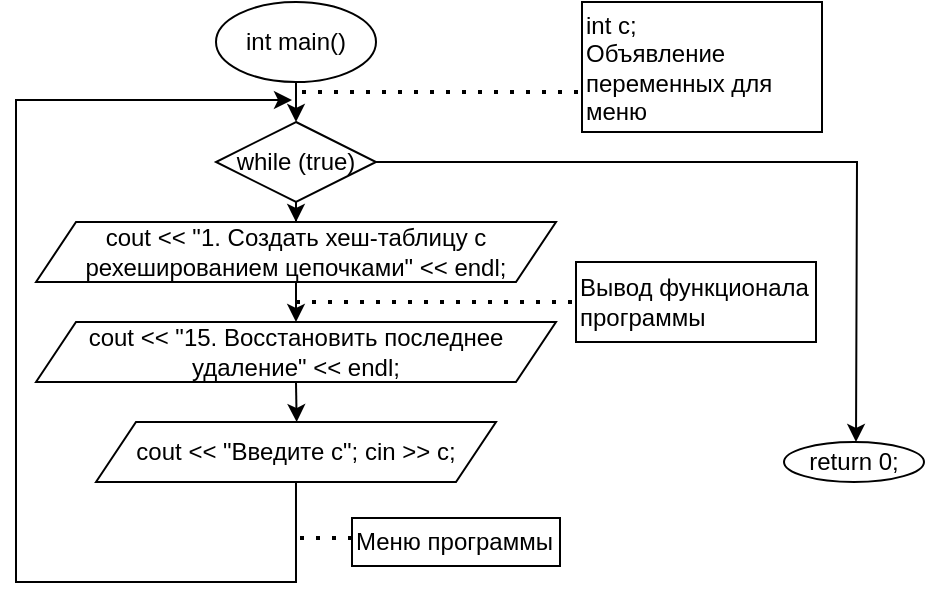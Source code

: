 <mxfile version="20.8.16" type="device"><diagram name="Страница 1" id="yU69UJX1_wkyfHhwsaMb"><mxGraphModel dx="712" dy="828" grid="1" gridSize="10" guides="1" tooltips="1" connect="1" arrows="1" fold="1" page="1" pageScale="1" pageWidth="827" pageHeight="1169" math="0" shadow="0"><root><mxCell id="0"/><mxCell id="1" parent="0"/><mxCell id="1Lk292pQ7MaShAJybtcT-2" style="edgeStyle=orthogonalEdgeStyle;rounded=0;orthogonalLoop=1;jettySize=auto;html=1;exitX=0.5;exitY=1;exitDx=0;exitDy=0;" edge="1" parent="1" source="1Lk292pQ7MaShAJybtcT-1"><mxGeometry relative="1" as="geometry"><mxPoint x="320" y="140" as="targetPoint"/></mxGeometry></mxCell><mxCell id="1Lk292pQ7MaShAJybtcT-1" value="int main()" style="ellipse;whiteSpace=wrap;html=1;" vertex="1" parent="1"><mxGeometry x="280" y="80" width="80" height="40" as="geometry"/></mxCell><mxCell id="1Lk292pQ7MaShAJybtcT-9" style="edgeStyle=orthogonalEdgeStyle;rounded=0;orthogonalLoop=1;jettySize=auto;html=1;exitX=0.5;exitY=1;exitDx=0;exitDy=0;" edge="1" parent="1" source="1Lk292pQ7MaShAJybtcT-8" target="1Lk292pQ7MaShAJybtcT-10"><mxGeometry relative="1" as="geometry"><mxPoint x="320.333" y="200" as="targetPoint"/></mxGeometry></mxCell><mxCell id="1Lk292pQ7MaShAJybtcT-24" style="edgeStyle=orthogonalEdgeStyle;rounded=0;orthogonalLoop=1;jettySize=auto;html=1;exitX=1;exitY=0.5;exitDx=0;exitDy=0;" edge="1" parent="1" source="1Lk292pQ7MaShAJybtcT-8"><mxGeometry relative="1" as="geometry"><mxPoint x="600" y="300" as="targetPoint"/></mxGeometry></mxCell><mxCell id="1Lk292pQ7MaShAJybtcT-8" value="while (true)" style="rhombus;whiteSpace=wrap;html=1;" vertex="1" parent="1"><mxGeometry x="280" y="140" width="80" height="40" as="geometry"/></mxCell><mxCell id="1Lk292pQ7MaShAJybtcT-12" style="edgeStyle=orthogonalEdgeStyle;rounded=0;orthogonalLoop=1;jettySize=auto;html=1;exitX=0.5;exitY=1;exitDx=0;exitDy=0;entryX=0.5;entryY=0;entryDx=0;entryDy=0;" edge="1" parent="1" source="1Lk292pQ7MaShAJybtcT-10" target="1Lk292pQ7MaShAJybtcT-11"><mxGeometry relative="1" as="geometry"/></mxCell><mxCell id="1Lk292pQ7MaShAJybtcT-10" value="&lt;div&gt;&#9;&#9;cout &amp;lt;&amp;lt; &quot;1. Создать хеш-таблицу с рехешированием цепочками&quot; &amp;lt;&amp;lt; endl;&lt;/div&gt;" style="shape=parallelogram;perimeter=parallelogramPerimeter;whiteSpace=wrap;html=1;fixedSize=1;" vertex="1" parent="1"><mxGeometry x="190.01" y="190" width="259.99" height="30" as="geometry"/></mxCell><mxCell id="1Lk292pQ7MaShAJybtcT-19" style="edgeStyle=orthogonalEdgeStyle;rounded=0;orthogonalLoop=1;jettySize=auto;html=1;exitX=0.5;exitY=1;exitDx=0;exitDy=0;" edge="1" parent="1" source="1Lk292pQ7MaShAJybtcT-21"><mxGeometry relative="1" as="geometry"><mxPoint x="318" y="360" as="sourcePoint"/><mxPoint x="318" y="129" as="targetPoint"/><Array as="points"><mxPoint x="320" y="370"/><mxPoint x="180" y="370"/><mxPoint x="180" y="129"/></Array></mxGeometry></mxCell><mxCell id="1Lk292pQ7MaShAJybtcT-20" style="edgeStyle=orthogonalEdgeStyle;rounded=0;orthogonalLoop=1;jettySize=auto;html=1;exitX=0.5;exitY=1;exitDx=0;exitDy=0;" edge="1" parent="1" source="1Lk292pQ7MaShAJybtcT-11"><mxGeometry relative="1" as="geometry"><mxPoint x="320.333" y="290" as="targetPoint"/></mxGeometry></mxCell><mxCell id="1Lk292pQ7MaShAJybtcT-11" value="&lt;div&gt;&#9;&#9;cout &amp;lt;&amp;lt; &quot;15. Восстановить последнее удаление&quot; &amp;lt;&amp;lt; endl;&lt;/div&gt;" style="shape=parallelogram;perimeter=parallelogramPerimeter;whiteSpace=wrap;html=1;fixedSize=1;" vertex="1" parent="1"><mxGeometry x="190" y="240" width="259.99" height="30" as="geometry"/></mxCell><mxCell id="1Lk292pQ7MaShAJybtcT-13" value="" style="endArrow=none;dashed=1;html=1;dashPattern=1 3;strokeWidth=2;rounded=0;" edge="1" parent="1"><mxGeometry width="50" height="50" relative="1" as="geometry"><mxPoint x="320" y="230" as="sourcePoint"/><mxPoint x="460" y="230" as="targetPoint"/></mxGeometry></mxCell><mxCell id="1Lk292pQ7MaShAJybtcT-14" value="Вывод функционала программы" style="rounded=0;whiteSpace=wrap;html=1;align=left;" vertex="1" parent="1"><mxGeometry x="460" y="210" width="120" height="40" as="geometry"/></mxCell><mxCell id="1Lk292pQ7MaShAJybtcT-17" value="" style="endArrow=none;dashed=1;html=1;dashPattern=1 3;strokeWidth=2;rounded=0;" edge="1" parent="1"><mxGeometry width="50" height="50" relative="1" as="geometry"><mxPoint x="323" y="125" as="sourcePoint"/><mxPoint x="463" y="125" as="targetPoint"/></mxGeometry></mxCell><mxCell id="1Lk292pQ7MaShAJybtcT-18" value="int c;&lt;br&gt;Объявление переменных для меню" style="rounded=0;whiteSpace=wrap;html=1;align=left;" vertex="1" parent="1"><mxGeometry x="463" y="80" width="120" height="65" as="geometry"/></mxCell><mxCell id="1Lk292pQ7MaShAJybtcT-21" value="&lt;div&gt;&#9;&#9;cout &amp;lt;&amp;lt; &quot;Введите c&quot;; cin &amp;gt;&amp;gt; c;&lt;/div&gt;" style="shape=parallelogram;perimeter=parallelogramPerimeter;whiteSpace=wrap;html=1;fixedSize=1;" vertex="1" parent="1"><mxGeometry x="219.99" y="290" width="200.01" height="30" as="geometry"/></mxCell><mxCell id="1Lk292pQ7MaShAJybtcT-22" value="" style="endArrow=none;dashed=1;html=1;dashPattern=1 3;strokeWidth=2;rounded=0;" edge="1" parent="1"><mxGeometry width="50" height="50" relative="1" as="geometry"><mxPoint x="322" y="348" as="sourcePoint"/><mxPoint x="350" y="348" as="targetPoint"/></mxGeometry></mxCell><mxCell id="1Lk292pQ7MaShAJybtcT-23" value="Меню программы" style="rounded=0;whiteSpace=wrap;html=1;align=left;" vertex="1" parent="1"><mxGeometry x="348" y="338" width="104" height="24" as="geometry"/></mxCell><mxCell id="1Lk292pQ7MaShAJybtcT-25" value="return 0;" style="ellipse;whiteSpace=wrap;html=1;" vertex="1" parent="1"><mxGeometry x="564" y="300" width="70" height="20" as="geometry"/></mxCell></root></mxGraphModel></diagram></mxfile>